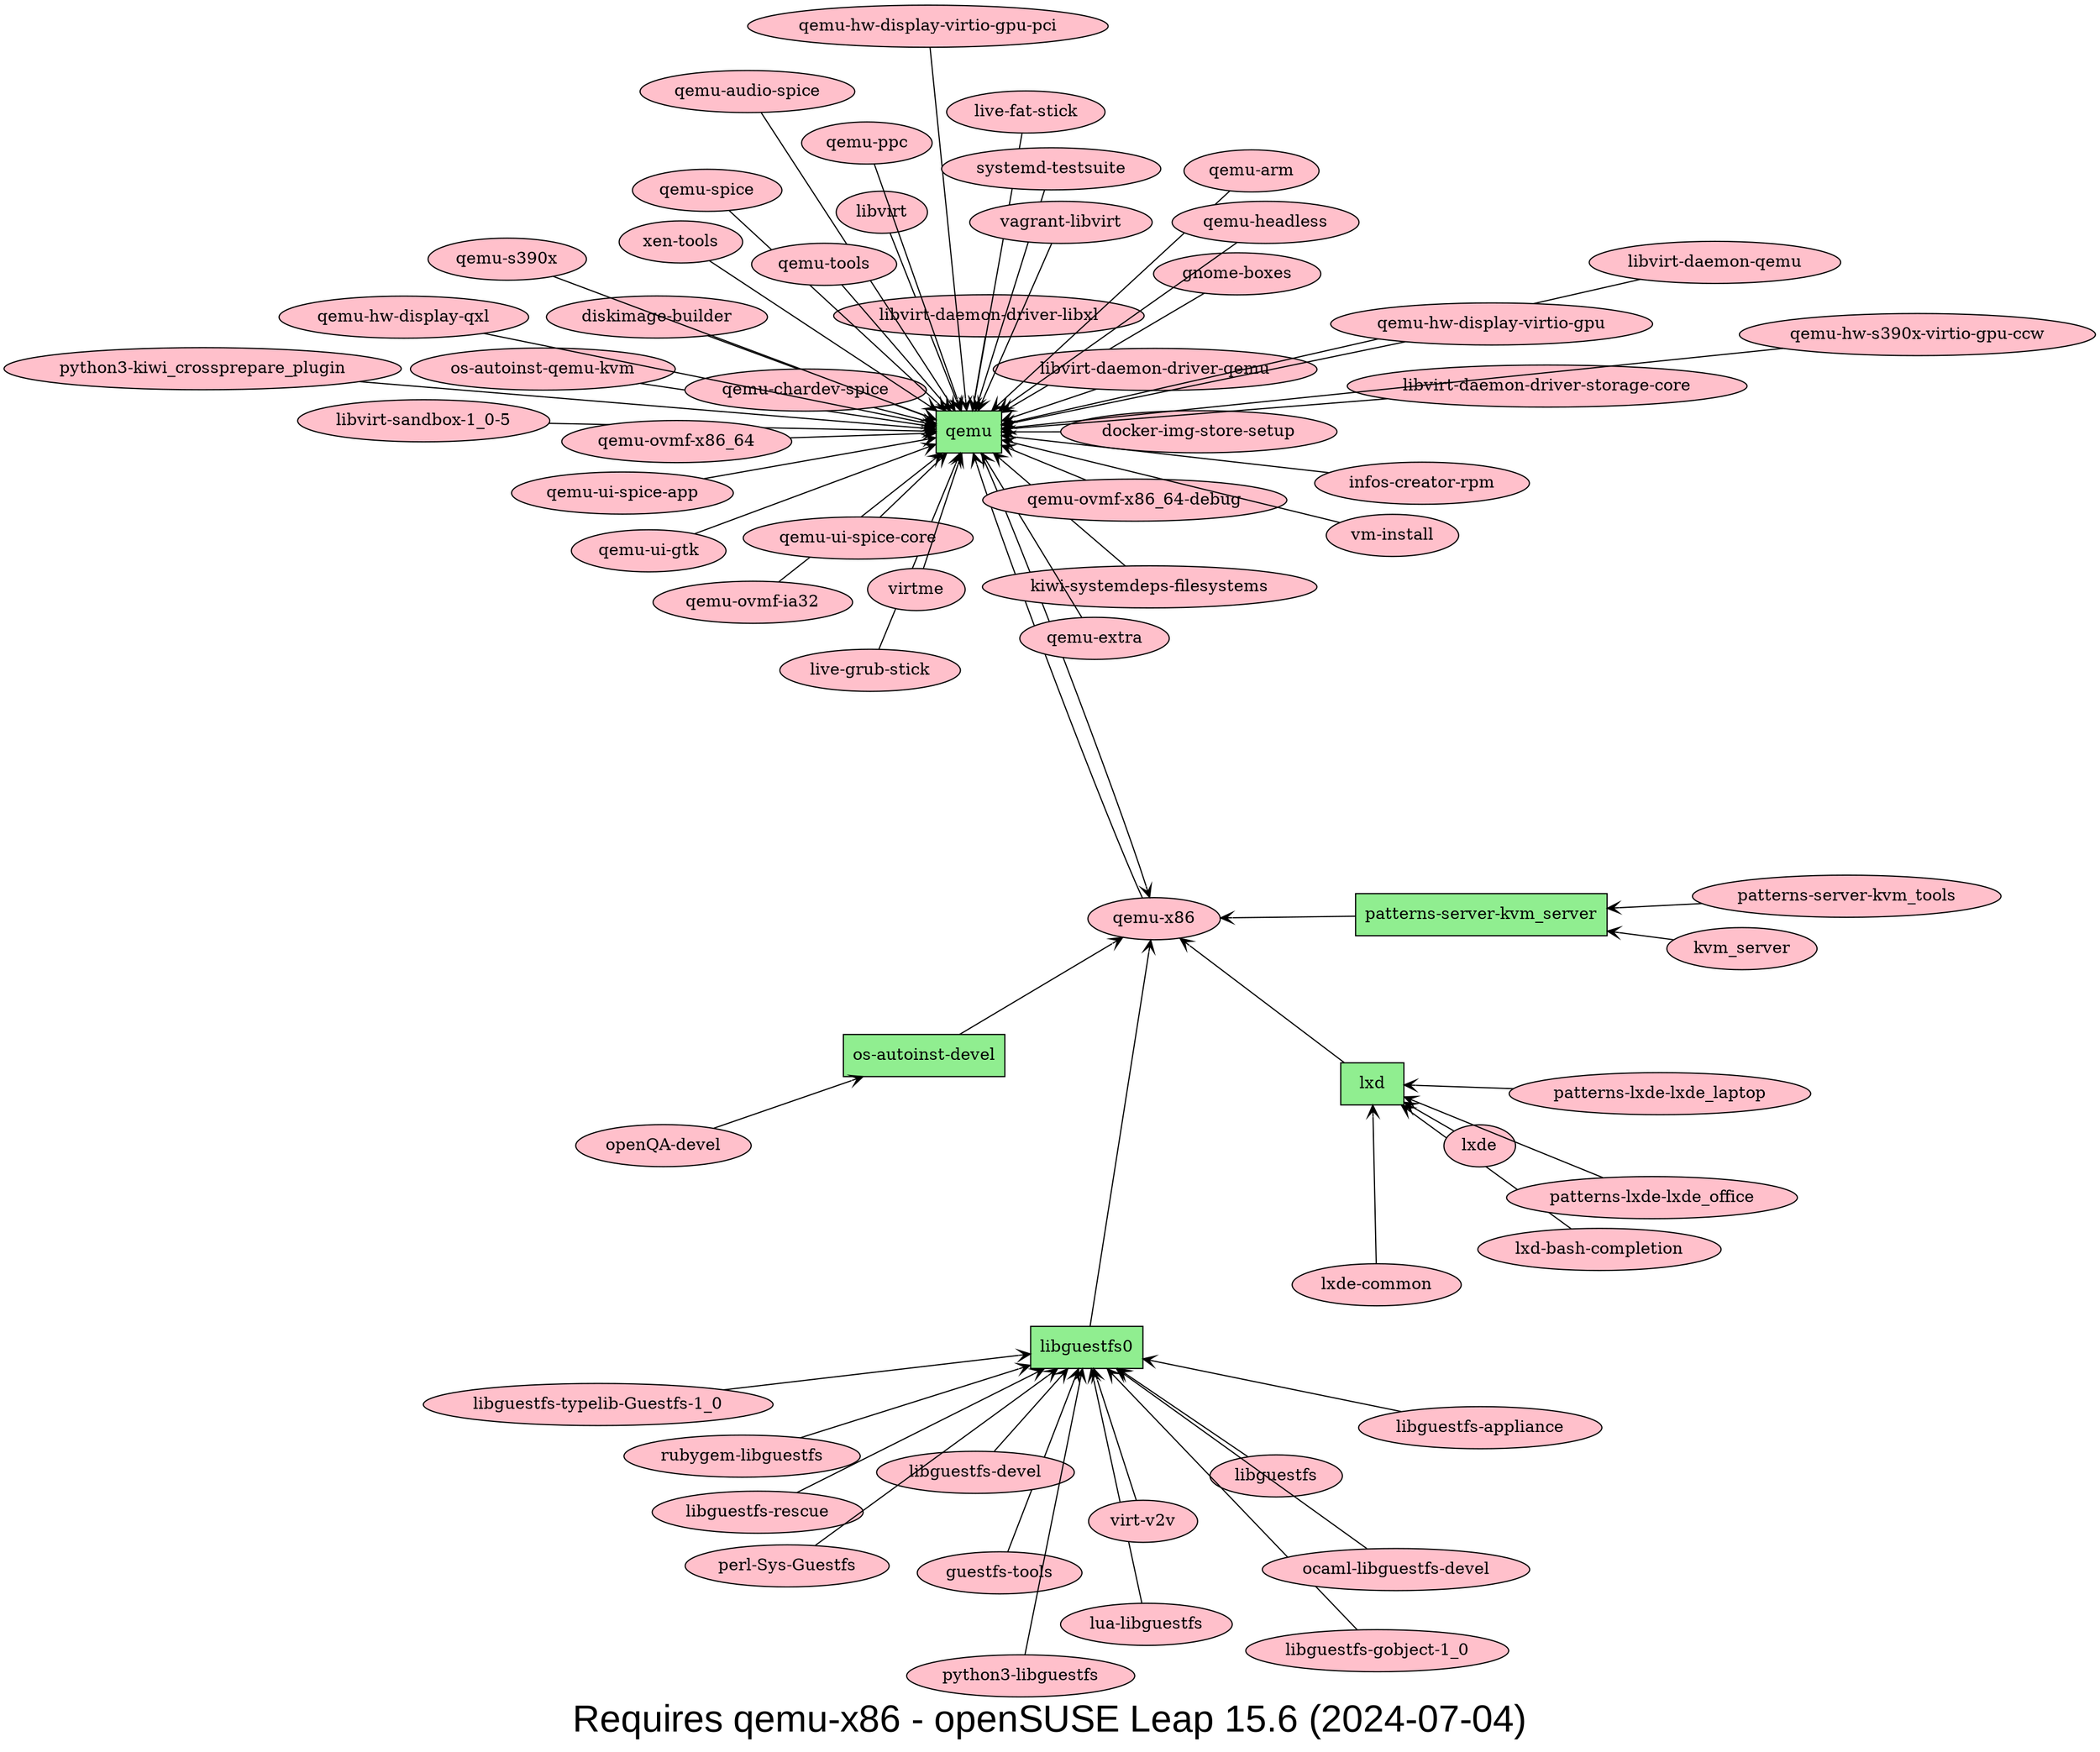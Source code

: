 digraph PackageDependencies {
graph [label="Requires qemu-x86 - openSUSE Leap 15.6 (2024-07-04)", layout=fdp, fontsize=32, fontname="Arial"];
node [shape=box, style=filled, fillcolor=lightgreen];
"qemu-x86" [shape=circle, style=filled, fillcolor=lightblue];
edge [arrowhead=vee];
"guestfs-tools" [shape=ellipse, style=filled, fillcolor=pink];
"guestfs-tools" -> "libguestfs0" -> "qemu-x86";
"libguestfs" [shape=ellipse, style=filled, fillcolor=pink];
"libguestfs" -> "libguestfs0";
"libguestfs-appliance" [shape=ellipse, style=filled, fillcolor=pink];
"libguestfs-appliance" -> "libguestfs0";
"libguestfs-devel" [shape=ellipse, style=filled, fillcolor=pink];
"libguestfs-devel" -> "libguestfs0";
"libguestfs-gobject-1_0" [shape=ellipse, style=filled, fillcolor=pink];
"libguestfs-gobject-1_0" -> "libguestfs0";
"libguestfs-rescue" [shape=ellipse, style=filled, fillcolor=pink];
"libguestfs-rescue" -> "libguestfs0";
"libguestfs-typelib-Guestfs-1_0" [shape=ellipse, style=filled, fillcolor=pink];
"libguestfs-typelib-Guestfs-1_0" -> "libguestfs0";
"lua-libguestfs" [shape=ellipse, style=filled, fillcolor=pink];
"lua-libguestfs" -> "libguestfs0";
"ocaml-libguestfs-devel" [shape=ellipse, style=filled, fillcolor=pink];
"ocaml-libguestfs-devel" -> "libguestfs0";
"perl-Sys-Guestfs" [shape=ellipse, style=filled, fillcolor=pink];
"perl-Sys-Guestfs" -> "libguestfs0";
"python3-libguestfs" [shape=ellipse, style=filled, fillcolor=pink];
"python3-libguestfs" -> "libguestfs0";
"rubygem-libguestfs" [shape=ellipse, style=filled, fillcolor=pink];
"rubygem-libguestfs" -> "libguestfs0";
"virt-v2v" [shape=ellipse, style=filled, fillcolor=pink];
"virt-v2v" -> "libguestfs0";
"lxd-bash-completion" [shape=ellipse, style=filled, fillcolor=pink];
"lxd-bash-completion" -> "lxd" -> "qemu-x86";
"lxde" [shape=ellipse, style=filled, fillcolor=pink];
"lxde" -> "lxd";
"lxde-common" [shape=ellipse, style=filled, fillcolor=pink];
"lxde-common" -> "lxd";
"patterns-lxde-lxde_laptop" [shape=ellipse, style=filled, fillcolor=pink];
"patterns-lxde-lxde_laptop" -> "lxd";
"patterns-lxde-lxde_office" [shape=ellipse, style=filled, fillcolor=pink];
"patterns-lxde-lxde_office" -> "lxd";
"openQA-devel" [shape=ellipse, style=filled, fillcolor=pink];
"openQA-devel" -> "os-autoinst-devel" -> "qemu-x86";
"kvm_server" [shape=ellipse, style=filled, fillcolor=pink];
"kvm_server" -> "patterns-server-kvm_server" -> "qemu-x86";
"patterns-server-kvm_tools" [shape=ellipse, style=filled, fillcolor=pink];
"patterns-server-kvm_tools" -> "patterns-server-kvm_server";
"diskimage-builder" [shape=ellipse, style=filled, fillcolor=pink];
"diskimage-builder" -> "qemu" -> "qemu-x86";
"docker-img-store-setup" [shape=ellipse, style=filled, fillcolor=pink];
"docker-img-store-setup" -> "qemu";
"gnome-boxes" [shape=ellipse, style=filled, fillcolor=pink];
"gnome-boxes" -> "qemu";
"infos-creator-rpm" [shape=ellipse, style=filled, fillcolor=pink];
"infos-creator-rpm" -> "qemu";
"kiwi-systemdeps-filesystems" [shape=ellipse, style=filled, fillcolor=pink];
"kiwi-systemdeps-filesystems" -> "qemu";
"libvirt" [shape=ellipse, style=filled, fillcolor=pink];
"libvirt" -> "qemu";
"libvirt-daemon-driver-libxl" [shape=ellipse, style=filled, fillcolor=pink];
"libvirt-daemon-driver-libxl" -> "qemu";
"libvirt-daemon-driver-qemu" [shape=ellipse, style=filled, fillcolor=pink];
"libvirt-daemon-driver-qemu" -> "qemu";
"libvirt-daemon-driver-storage-core" [shape=ellipse, style=filled, fillcolor=pink];
"libvirt-daemon-driver-storage-core" -> "qemu";
"libvirt-daemon-qemu" [shape=ellipse, style=filled, fillcolor=pink];
"libvirt-daemon-qemu" -> "qemu";
"libvirt-sandbox-1_0-5" [shape=ellipse, style=filled, fillcolor=pink];
"libvirt-sandbox-1_0-5" -> "qemu";
"live-fat-stick" [shape=ellipse, style=filled, fillcolor=pink];
"live-fat-stick" -> "qemu";
"live-grub-stick" [shape=ellipse, style=filled, fillcolor=pink];
"live-grub-stick" -> "qemu";
"os-autoinst-qemu-kvm" [shape=ellipse, style=filled, fillcolor=pink];
"os-autoinst-qemu-kvm" -> "qemu";
"python3-kiwi_crossprepare_plugin" [shape=ellipse, style=filled, fillcolor=pink];
"python3-kiwi_crossprepare_plugin" -> "qemu";
"qemu-arm" [shape=ellipse, style=filled, fillcolor=pink];
"qemu-arm" -> "qemu";
"qemu-audio-spice" [shape=ellipse, style=filled, fillcolor=pink];
"qemu-audio-spice" -> "qemu";
"qemu-chardev-spice" [shape=ellipse, style=filled, fillcolor=pink];
"qemu-chardev-spice" -> "qemu";
"qemu-extra" [shape=ellipse, style=filled, fillcolor=pink];
"qemu-extra" -> "qemu";
"qemu-headless" [shape=ellipse, style=filled, fillcolor=pink];
"qemu-headless" -> "qemu";
"qemu-hw-display-qxl" [shape=ellipse, style=filled, fillcolor=pink];
"qemu-hw-display-qxl" -> "qemu";
"qemu-hw-display-virtio-gpu" [shape=ellipse, style=filled, fillcolor=pink];
"qemu-hw-display-virtio-gpu" -> "qemu";
"qemu-hw-display-virtio-gpu-pci" [shape=ellipse, style=filled, fillcolor=pink];
"qemu-hw-display-virtio-gpu-pci" -> "qemu";
"qemu-hw-s390x-virtio-gpu-ccw" [shape=ellipse, style=filled, fillcolor=pink];
"qemu-hw-s390x-virtio-gpu-ccw" -> "qemu";
"qemu-ovmf-ia32" [shape=ellipse, style=filled, fillcolor=pink];
"qemu-ovmf-ia32" -> "qemu";
"qemu-ovmf-x86_64" [shape=ellipse, style=filled, fillcolor=pink];
"qemu-ovmf-x86_64" -> "qemu";
"qemu-ovmf-x86_64-debug" [shape=ellipse, style=filled, fillcolor=pink];
"qemu-ovmf-x86_64-debug" -> "qemu";
"qemu-ppc" [shape=ellipse, style=filled, fillcolor=pink];
"qemu-ppc" -> "qemu";
"qemu-s390x" [shape=ellipse, style=filled, fillcolor=pink];
"qemu-s390x" -> "qemu";
"qemu-spice" [shape=ellipse, style=filled, fillcolor=pink];
"qemu-spice" -> "qemu";
"qemu-tools" [shape=ellipse, style=filled, fillcolor=pink];
"qemu-tools" -> "qemu";
"qemu-ui-gtk" [shape=ellipse, style=filled, fillcolor=pink];
"qemu-ui-gtk" -> "qemu";
"qemu-ui-spice-app" [shape=ellipse, style=filled, fillcolor=pink];
"qemu-ui-spice-app" -> "qemu";
"qemu-ui-spice-core" [shape=ellipse, style=filled, fillcolor=pink];
"qemu-ui-spice-core" -> "qemu";
"qemu-x86" [shape=ellipse, style=filled, fillcolor=pink];
"qemu-x86" -> "qemu";
"systemd-testsuite" [shape=ellipse, style=filled, fillcolor=pink];
"systemd-testsuite" -> "qemu";
"vagrant-libvirt" [shape=ellipse, style=filled, fillcolor=pink];
"vagrant-libvirt" -> "qemu";
"virtme" [shape=ellipse, style=filled, fillcolor=pink];
"virtme" -> "qemu";
"vm-install" [shape=ellipse, style=filled, fillcolor=pink];
"vm-install" -> "qemu";
"xen-tools" [shape=ellipse, style=filled, fillcolor=pink];
"xen-tools" -> "qemu";
}
